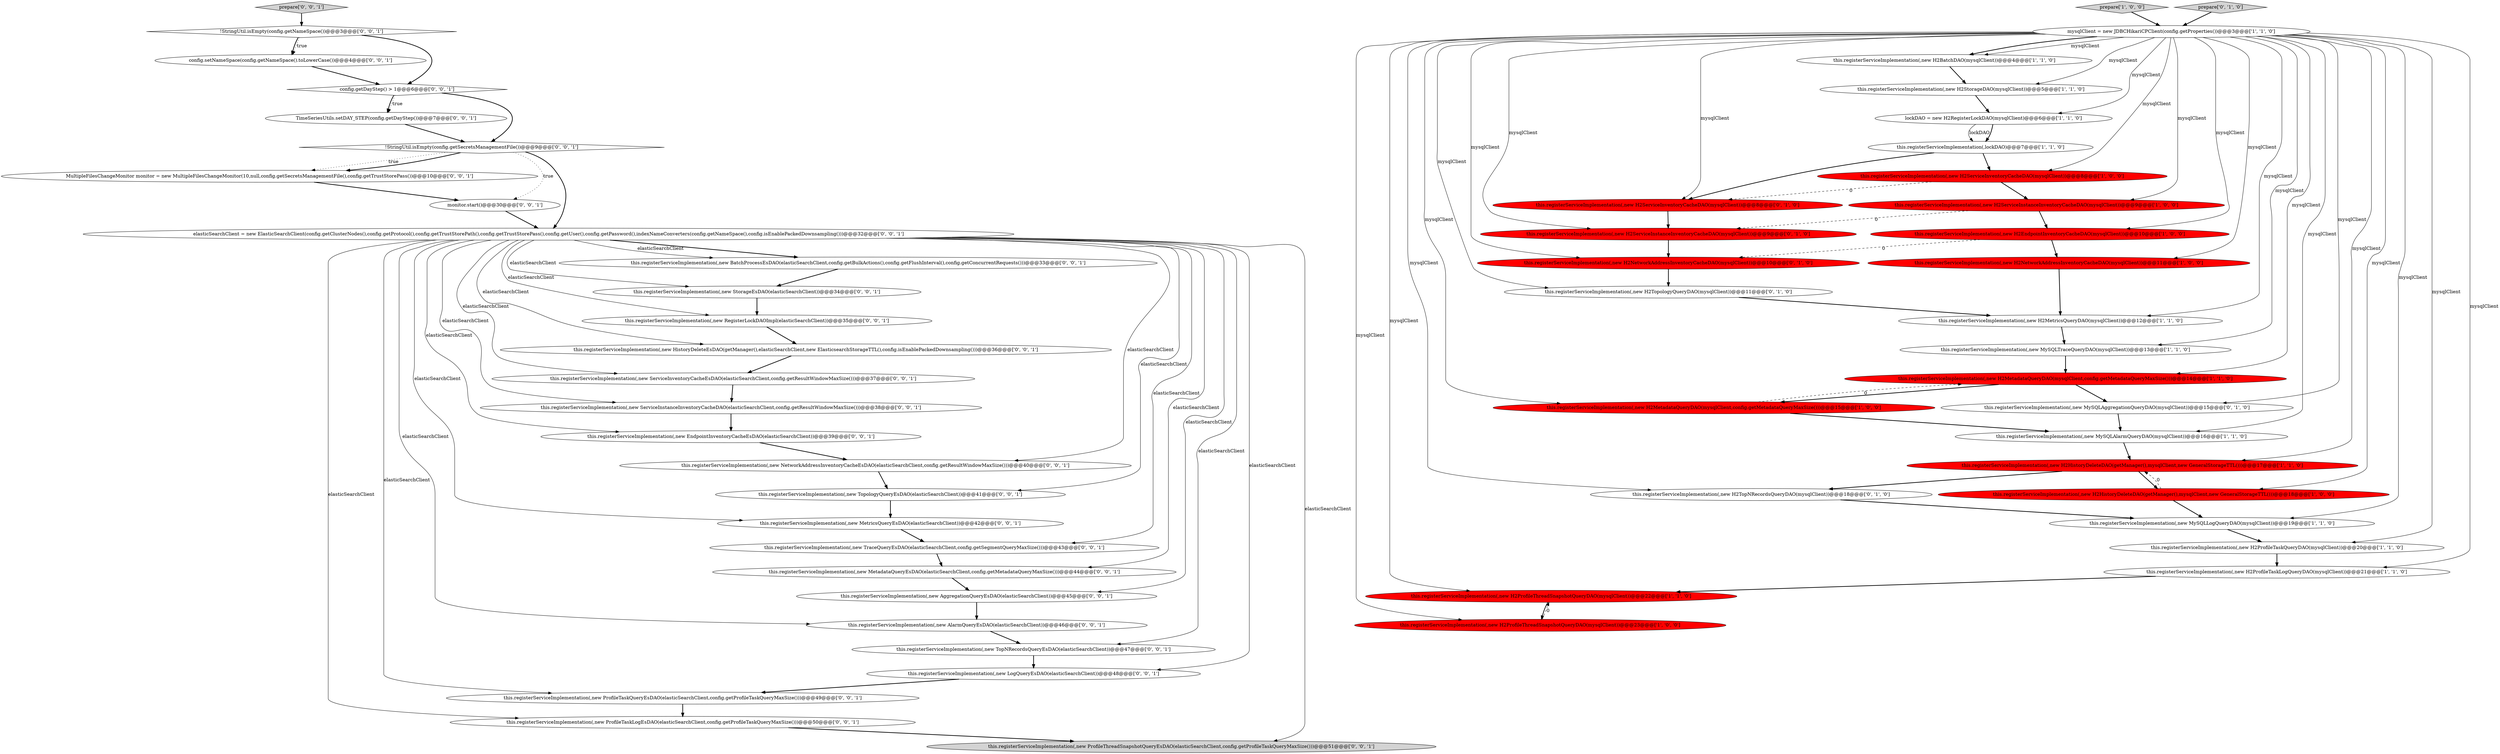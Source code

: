 digraph {
33 [style = filled, label = "this.registerServiceImplementation(,new ServiceInventoryCacheEsDAO(elasticSearchClient,config.getResultWindowMaxSize()))@@@37@@@['0', '0', '1']", fillcolor = white, shape = ellipse image = "AAA0AAABBB3BBB"];
8 [style = filled, label = "this.registerServiceImplementation(,new H2StorageDAO(mysqlClient))@@@5@@@['1', '1', '0']", fillcolor = white, shape = ellipse image = "AAA0AAABBB1BBB"];
4 [style = filled, label = "this.registerServiceImplementation(,new MySQLTraceQueryDAO(mysqlClient))@@@13@@@['1', '1', '0']", fillcolor = white, shape = ellipse image = "AAA0AAABBB1BBB"];
24 [style = filled, label = "this.registerServiceImplementation(,new H2TopNRecordsQueryDAO(mysqlClient))@@@18@@@['0', '1', '0']", fillcolor = white, shape = ellipse image = "AAA0AAABBB2BBB"];
27 [style = filled, label = "this.registerServiceImplementation(,new H2TopologyQueryDAO(mysqlClient))@@@11@@@['0', '1', '0']", fillcolor = white, shape = ellipse image = "AAA0AAABBB2BBB"];
14 [style = filled, label = "prepare['1', '0', '0']", fillcolor = lightgray, shape = diamond image = "AAA0AAABBB1BBB"];
46 [style = filled, label = "this.registerServiceImplementation(,new MetadataQueryEsDAO(elasticSearchClient,config.getMetadataQueryMaxSize()))@@@44@@@['0', '0', '1']", fillcolor = white, shape = ellipse image = "AAA0AAABBB3BBB"];
13 [style = filled, label = "this.registerServiceImplementation(,new H2ProfileTaskQueryDAO(mysqlClient))@@@20@@@['1', '1', '0']", fillcolor = white, shape = ellipse image = "AAA0AAABBB1BBB"];
20 [style = filled, label = "this.registerServiceImplementation(,new H2MetadataQueryDAO(mysqlClient,config.getMetadataQueryMaxSize()))@@@14@@@['1', '1', '0']", fillcolor = red, shape = ellipse image = "AAA1AAABBB1BBB"];
52 [style = filled, label = "prepare['0', '0', '1']", fillcolor = lightgray, shape = diamond image = "AAA0AAABBB3BBB"];
31 [style = filled, label = "this.registerServiceImplementation(,new ProfileTaskLogEsDAO(elasticSearchClient,config.getProfileTaskQueryMaxSize()))@@@50@@@['0', '0', '1']", fillcolor = white, shape = ellipse image = "AAA0AAABBB3BBB"];
7 [style = filled, label = "this.registerServiceImplementation(,new H2EndpointInventoryCacheDAO(mysqlClient))@@@10@@@['1', '0', '0']", fillcolor = red, shape = ellipse image = "AAA1AAABBB1BBB"];
2 [style = filled, label = "this.registerServiceImplementation(,new H2BatchDAO(mysqlClient))@@@4@@@['1', '1', '0']", fillcolor = white, shape = ellipse image = "AAA0AAABBB1BBB"];
43 [style = filled, label = "MultipleFilesChangeMonitor monitor = new MultipleFilesChangeMonitor(10,null,config.getSecretsManagementFile(),config.getTrustStorePass())@@@10@@@['0', '0', '1']", fillcolor = white, shape = ellipse image = "AAA0AAABBB3BBB"];
48 [style = filled, label = "this.registerServiceImplementation(,new AlarmQueryEsDAO(elasticSearchClient))@@@46@@@['0', '0', '1']", fillcolor = white, shape = ellipse image = "AAA0AAABBB3BBB"];
16 [style = filled, label = "this.registerServiceImplementation(,new H2ServiceInstanceInventoryCacheDAO(mysqlClient))@@@9@@@['1', '0', '0']", fillcolor = red, shape = ellipse image = "AAA1AAABBB1BBB"];
15 [style = filled, label = "this.registerServiceImplementation(,new H2HistoryDeleteDAO(getManager(),mysqlClient,new GeneralStorageTTL()))@@@17@@@['1', '1', '0']", fillcolor = red, shape = ellipse image = "AAA1AAABBB1BBB"];
37 [style = filled, label = "this.registerServiceImplementation(,new NetworkAddressInventoryCacheEsDAO(elasticSearchClient,config.getResultWindowMaxSize()))@@@40@@@['0', '0', '1']", fillcolor = white, shape = ellipse image = "AAA0AAABBB3BBB"];
51 [style = filled, label = "elasticSearchClient = new ElasticSearchClient(config.getClusterNodes(),config.getProtocol(),config.getTrustStorePath(),config.getTrustStorePass(),config.getUser(),config.getPassword(),indexNameConverters(config.getNameSpace(),config.isEnablePackedDownsampling()))@@@32@@@['0', '0', '1']", fillcolor = white, shape = ellipse image = "AAA0AAABBB3BBB"];
55 [style = filled, label = "this.registerServiceImplementation(,new LogQueryEsDAO(elasticSearchClient))@@@48@@@['0', '0', '1']", fillcolor = white, shape = ellipse image = "AAA0AAABBB3BBB"];
45 [style = filled, label = "this.registerServiceImplementation(,new TraceQueryEsDAO(elasticSearchClient,config.getSegmentQueryMaxSize()))@@@43@@@['0', '0', '1']", fillcolor = white, shape = ellipse image = "AAA0AAABBB3BBB"];
17 [style = filled, label = "mysqlClient = new JDBCHikariCPClient(config.getProperties())@@@3@@@['1', '1', '0']", fillcolor = white, shape = ellipse image = "AAA0AAABBB1BBB"];
47 [style = filled, label = "this.registerServiceImplementation(,new StorageEsDAO(elasticSearchClient))@@@34@@@['0', '0', '1']", fillcolor = white, shape = ellipse image = "AAA0AAABBB3BBB"];
56 [style = filled, label = "this.registerServiceImplementation(,new MetricsQueryEsDAO(elasticSearchClient))@@@42@@@['0', '0', '1']", fillcolor = white, shape = ellipse image = "AAA0AAABBB3BBB"];
54 [style = filled, label = "this.registerServiceImplementation(,new RegisterLockDAOImpl(elasticSearchClient))@@@35@@@['0', '0', '1']", fillcolor = white, shape = ellipse image = "AAA0AAABBB3BBB"];
18 [style = filled, label = "lockDAO = new H2RegisterLockDAO(mysqlClient)@@@6@@@['1', '1', '0']", fillcolor = white, shape = ellipse image = "AAA0AAABBB1BBB"];
29 [style = filled, label = "this.registerServiceImplementation(,new HistoryDeleteEsDAO(getManager(),elasticSearchClient,new ElasticsearchStorageTTL(),config.isEnablePackedDownsampling()))@@@36@@@['0', '0', '1']", fillcolor = white, shape = ellipse image = "AAA0AAABBB3BBB"];
49 [style = filled, label = "this.registerServiceImplementation(,new ProfileThreadSnapshotQueryEsDAO(elasticSearchClient,config.getProfileTaskQueryMaxSize()))@@@51@@@['0', '0', '1']", fillcolor = lightgray, shape = ellipse image = "AAA0AAABBB3BBB"];
0 [style = filled, label = "this.registerServiceImplementation(,lockDAO)@@@7@@@['1', '1', '0']", fillcolor = white, shape = ellipse image = "AAA0AAABBB1BBB"];
25 [style = filled, label = "prepare['0', '1', '0']", fillcolor = lightgray, shape = diamond image = "AAA0AAABBB2BBB"];
53 [style = filled, label = "this.registerServiceImplementation(,new BatchProcessEsDAO(elasticSearchClient,config.getBulkActions(),config.getFlushInterval(),config.getConcurrentRequests()))@@@33@@@['0', '0', '1']", fillcolor = white, shape = ellipse image = "AAA0AAABBB3BBB"];
50 [style = filled, label = "TimeSeriesUtils.setDAY_STEP(config.getDayStep())@@@7@@@['0', '0', '1']", fillcolor = white, shape = ellipse image = "AAA0AAABBB3BBB"];
26 [style = filled, label = "this.registerServiceImplementation(,new H2ServiceInventoryCacheDAO(mysqlClient))@@@8@@@['0', '1', '0']", fillcolor = red, shape = ellipse image = "AAA1AAABBB2BBB"];
32 [style = filled, label = "!StringUtil.isEmpty(config.getSecretsManagementFile())@@@9@@@['0', '0', '1']", fillcolor = white, shape = diamond image = "AAA0AAABBB3BBB"];
36 [style = filled, label = "this.registerServiceImplementation(,new EndpointInventoryCacheEsDAO(elasticSearchClient))@@@39@@@['0', '0', '1']", fillcolor = white, shape = ellipse image = "AAA0AAABBB3BBB"];
1 [style = filled, label = "this.registerServiceImplementation(,new H2MetricsQueryDAO(mysqlClient))@@@12@@@['1', '1', '0']", fillcolor = white, shape = ellipse image = "AAA0AAABBB1BBB"];
3 [style = filled, label = "this.registerServiceImplementation(,new H2ServiceInventoryCacheDAO(mysqlClient))@@@8@@@['1', '0', '0']", fillcolor = red, shape = ellipse image = "AAA1AAABBB1BBB"];
35 [style = filled, label = "monitor.start()@@@30@@@['0', '0', '1']", fillcolor = white, shape = ellipse image = "AAA0AAABBB3BBB"];
11 [style = filled, label = "this.registerServiceImplementation(,new H2ProfileThreadSnapshotQueryDAO(mysqlClient))@@@23@@@['1', '0', '0']", fillcolor = red, shape = ellipse image = "AAA1AAABBB1BBB"];
42 [style = filled, label = "this.registerServiceImplementation(,new AggregationQueryEsDAO(elasticSearchClient))@@@45@@@['0', '0', '1']", fillcolor = white, shape = ellipse image = "AAA0AAABBB3BBB"];
5 [style = filled, label = "this.registerServiceImplementation(,new H2NetworkAddressInventoryCacheDAO(mysqlClient))@@@11@@@['1', '0', '0']", fillcolor = red, shape = ellipse image = "AAA1AAABBB1BBB"];
12 [style = filled, label = "this.registerServiceImplementation(,new H2HistoryDeleteDAO(getManager(),mysqlClient,new GeneralStorageTTL()))@@@18@@@['1', '0', '0']", fillcolor = red, shape = ellipse image = "AAA1AAABBB1BBB"];
9 [style = filled, label = "this.registerServiceImplementation(,new MySQLLogQueryDAO(mysqlClient))@@@19@@@['1', '1', '0']", fillcolor = white, shape = ellipse image = "AAA0AAABBB1BBB"];
21 [style = filled, label = "this.registerServiceImplementation(,new MySQLAlarmQueryDAO(mysqlClient))@@@16@@@['1', '1', '0']", fillcolor = white, shape = ellipse image = "AAA0AAABBB1BBB"];
38 [style = filled, label = "!StringUtil.isEmpty(config.getNameSpace())@@@3@@@['0', '0', '1']", fillcolor = white, shape = diamond image = "AAA0AAABBB3BBB"];
28 [style = filled, label = "this.registerServiceImplementation(,new H2NetworkAddressInventoryCacheDAO(mysqlClient))@@@10@@@['0', '1', '0']", fillcolor = red, shape = ellipse image = "AAA1AAABBB2BBB"];
6 [style = filled, label = "this.registerServiceImplementation(,new H2ProfileTaskLogQueryDAO(mysqlClient))@@@21@@@['1', '1', '0']", fillcolor = white, shape = ellipse image = "AAA0AAABBB1BBB"];
10 [style = filled, label = "this.registerServiceImplementation(,new H2ProfileThreadSnapshotQueryDAO(mysqlClient))@@@22@@@['1', '1', '0']", fillcolor = red, shape = ellipse image = "AAA1AAABBB1BBB"];
19 [style = filled, label = "this.registerServiceImplementation(,new H2MetadataQueryDAO(mysqlClient,config.getMetadataQueryMaxSize()))@@@15@@@['1', '0', '0']", fillcolor = red, shape = ellipse image = "AAA1AAABBB1BBB"];
30 [style = filled, label = "this.registerServiceImplementation(,new ServiceInstanceInventoryCacheDAO(elasticSearchClient,config.getResultWindowMaxSize()))@@@38@@@['0', '0', '1']", fillcolor = white, shape = ellipse image = "AAA0AAABBB3BBB"];
34 [style = filled, label = "config.setNameSpace(config.getNameSpace().toLowerCase())@@@4@@@['0', '0', '1']", fillcolor = white, shape = ellipse image = "AAA0AAABBB3BBB"];
39 [style = filled, label = "this.registerServiceImplementation(,new TopNRecordsQueryEsDAO(elasticSearchClient))@@@47@@@['0', '0', '1']", fillcolor = white, shape = ellipse image = "AAA0AAABBB3BBB"];
44 [style = filled, label = "this.registerServiceImplementation(,new ProfileTaskQueryEsDAO(elasticSearchClient,config.getProfileTaskQueryMaxSize()))@@@49@@@['0', '0', '1']", fillcolor = white, shape = ellipse image = "AAA0AAABBB3BBB"];
40 [style = filled, label = "config.getDayStep() > 1@@@6@@@['0', '0', '1']", fillcolor = white, shape = diamond image = "AAA0AAABBB3BBB"];
41 [style = filled, label = "this.registerServiceImplementation(,new TopologyQueryEsDAO(elasticSearchClient))@@@41@@@['0', '0', '1']", fillcolor = white, shape = ellipse image = "AAA0AAABBB3BBB"];
22 [style = filled, label = "this.registerServiceImplementation(,new H2ServiceInstanceInventoryCacheDAO(mysqlClient))@@@9@@@['0', '1', '0']", fillcolor = red, shape = ellipse image = "AAA1AAABBB2BBB"];
23 [style = filled, label = "this.registerServiceImplementation(,new MySQLAggregationQueryDAO(mysqlClient))@@@15@@@['0', '1', '0']", fillcolor = white, shape = ellipse image = "AAA0AAABBB2BBB"];
50->32 [style = bold, label=""];
40->50 [style = dotted, label="true"];
17->5 [style = solid, label="mysqlClient"];
32->43 [style = dotted, label="true"];
51->31 [style = solid, label="elasticSearchClient"];
38->34 [style = dotted, label="true"];
21->15 [style = bold, label=""];
51->49 [style = solid, label="elasticSearchClient"];
16->7 [style = bold, label=""];
53->47 [style = bold, label=""];
14->17 [style = bold, label=""];
51->53 [style = bold, label=""];
30->36 [style = bold, label=""];
42->48 [style = bold, label=""];
3->16 [style = bold, label=""];
12->9 [style = bold, label=""];
51->55 [style = solid, label="elasticSearchClient"];
51->36 [style = solid, label="elasticSearchClient"];
48->39 [style = bold, label=""];
26->22 [style = bold, label=""];
54->29 [style = bold, label=""];
17->13 [style = solid, label="mysqlClient"];
51->53 [style = solid, label="elasticSearchClient"];
17->22 [style = solid, label="mysqlClient"];
43->35 [style = bold, label=""];
18->0 [style = solid, label="lockDAO"];
51->46 [style = solid, label="elasticSearchClient"];
51->37 [style = solid, label="elasticSearchClient"];
51->48 [style = solid, label="elasticSearchClient"];
17->3 [style = solid, label="mysqlClient"];
17->1 [style = solid, label="mysqlClient"];
18->0 [style = bold, label=""];
10->11 [style = bold, label=""];
0->3 [style = bold, label=""];
17->2 [style = solid, label="mysqlClient"];
46->42 [style = bold, label=""];
1->4 [style = bold, label=""];
51->42 [style = solid, label="elasticSearchClient"];
40->50 [style = bold, label=""];
32->35 [style = dotted, label="true"];
8->18 [style = bold, label=""];
17->8 [style = solid, label="mysqlClient"];
17->23 [style = solid, label="mysqlClient"];
17->20 [style = solid, label="mysqlClient"];
17->15 [style = solid, label="mysqlClient"];
17->21 [style = solid, label="mysqlClient"];
5->1 [style = bold, label=""];
7->5 [style = bold, label=""];
17->26 [style = solid, label="mysqlClient"];
20->23 [style = bold, label=""];
17->2 [style = bold, label=""];
47->54 [style = bold, label=""];
33->30 [style = bold, label=""];
17->18 [style = solid, label="mysqlClient"];
15->12 [style = bold, label=""];
36->37 [style = bold, label=""];
45->46 [style = bold, label=""];
20->19 [style = bold, label=""];
51->47 [style = solid, label="elasticSearchClient"];
32->51 [style = bold, label=""];
35->51 [style = bold, label=""];
17->28 [style = solid, label="mysqlClient"];
16->22 [style = dashed, label="0"];
51->41 [style = solid, label="elasticSearchClient"];
34->40 [style = bold, label=""];
3->26 [style = dashed, label="0"];
51->29 [style = solid, label="elasticSearchClient"];
17->6 [style = solid, label="mysqlClient"];
37->41 [style = bold, label=""];
51->56 [style = solid, label="elasticSearchClient"];
51->39 [style = solid, label="elasticSearchClient"];
51->33 [style = solid, label="elasticSearchClient"];
22->28 [style = bold, label=""];
31->49 [style = bold, label=""];
17->11 [style = solid, label="mysqlClient"];
25->17 [style = bold, label=""];
17->12 [style = solid, label="mysqlClient"];
51->45 [style = solid, label="elasticSearchClient"];
17->4 [style = solid, label="mysqlClient"];
56->45 [style = bold, label=""];
7->28 [style = dashed, label="0"];
17->24 [style = solid, label="mysqlClient"];
6->10 [style = bold, label=""];
4->20 [style = bold, label=""];
38->34 [style = bold, label=""];
40->32 [style = bold, label=""];
12->15 [style = dashed, label="0"];
51->44 [style = solid, label="elasticSearchClient"];
13->6 [style = bold, label=""];
38->40 [style = bold, label=""];
44->31 [style = bold, label=""];
24->9 [style = bold, label=""];
19->21 [style = bold, label=""];
17->7 [style = solid, label="mysqlClient"];
11->10 [style = dashed, label="0"];
17->19 [style = solid, label="mysqlClient"];
27->1 [style = bold, label=""];
0->26 [style = bold, label=""];
39->55 [style = bold, label=""];
51->30 [style = solid, label="elasticSearchClient"];
19->20 [style = dashed, label="0"];
41->56 [style = bold, label=""];
52->38 [style = bold, label=""];
17->16 [style = solid, label="mysqlClient"];
17->9 [style = solid, label="mysqlClient"];
32->43 [style = bold, label=""];
51->54 [style = solid, label="elasticSearchClient"];
55->44 [style = bold, label=""];
29->33 [style = bold, label=""];
23->21 [style = bold, label=""];
15->24 [style = bold, label=""];
17->10 [style = solid, label="mysqlClient"];
28->27 [style = bold, label=""];
17->27 [style = solid, label="mysqlClient"];
2->8 [style = bold, label=""];
9->13 [style = bold, label=""];
}
